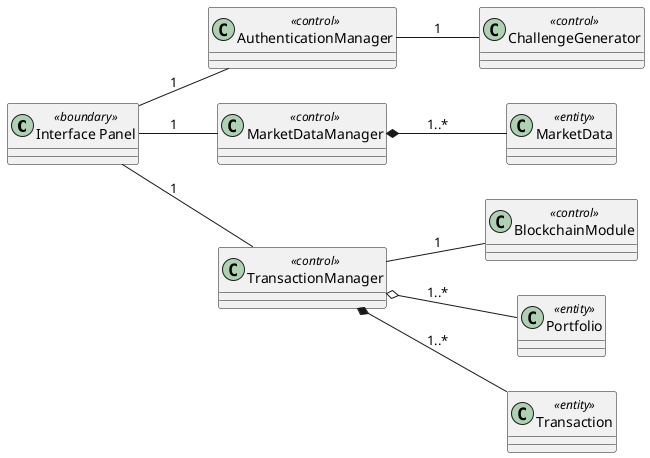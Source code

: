 @startuml BasicClassDiagram
left to right direction
skinparam classAttributeIconSize 0
left to right direction

' Classes
class "Interface Panel" <<boundary>> {
}
class "AuthenticationManager" <<control>> {
}
class "ChallengeGenerator" <<control>> {
}
class "MarketDataManager" <<control>> {
}
class "TransactionManager" <<control>> {
}
class "BlockchainModule" <<control>> {
}
class "Portfolio" <<entity>> {
}
class "Transaction" <<entity>> {
}
class "MarketData" <<entity>> {
}

' Relationships
"Interface Panel" -- "AuthenticationManager" : 1

"AuthenticationManager" -- "ChallengeGenerator" : 1

"Interface Panel" -- "MarketDataManager" : 1
"MarketDataManager" *-- "MarketData" : 1..*

"Interface Panel" -- "TransactionManager" : 1
"TransactionManager" *-- "Transaction" : 1..*
"TransactionManager" o-- "Portfolio" : 1..*
"TransactionManager" -- "BlockchainModule" : 1
@enduml


@startuml ClassDiagramwithThreeCompartments
left to right direction

class "Interface Panel" <<boundary>> {
  -currentView: String
  -filters: Map
  -transactionInput: Map
  +displayLoginPage()
  +displayMarketData()
  +displayTransactionForm()
}

class "AuthenticationManager" <<control>> {
  -activeSessions: Map
  -walletWhitelist: List
  +authenticateUser(walletAddress: String, signature: String): Boolean
  +logoutUser()
}

class "ChallengeGenerator" <<control>> {
  -challengeStore: Map
  +generateChallenge(walletAddress: String): String
  +verifyChallenge(signature: String): Boolean
}

class "MarketDataManager" <<control>> {
  -cache: Map
  +fetchMarketData(): List
  +cacheMarketData(data: List)
  +checkCache(): MarketData
}

class "TransactionManager" <<control>> {
  -transactionList: List
  +createTransaction(crypto: String, amount: Float, price: Float): Transaction
  +validateBalance(balance: Float): Boolean
  +confirmTransaction(transaction: Transaction): Boolean
  +executeTransaction(transaction: Transaction): Boolean
}

class "BlockchainModule" <<control>> {
  -networkConnection: String
  +executeSmartContract(transaction: Transaction): Boolean
  +verifyTransaction(hash: String): Boolean
}

class "Portfolio" <<entity>> {
  -holdings: Map
  -transactionHistory: List
  +getHoldings(): Map
  +addTransaction(transaction: Transaction)
}

class "Transaction" <<entity>> {
  -cryptoType: String
  -amount: Float
  -price: Float
  +getDetails(): String
}

class "MarketData" <<entity>> {
  -cryptoName: String
  -price: Float
  +updatePrice(newPrice: Float)
}

' Relationships
"Interface Panel" -- "AuthenticationManager"
"AuthenticationManager" -- "ChallengeGenerator"

"Interface Panel" -- "MarketDataManager"
"MarketDataManager" *-- "MarketData" : 1..*

"Interface Panel" -- "TransactionManager"
"TransactionManager" *-- "Transaction" : 1..*
"TransactionManager" o-- "Portfolio" : 1..*
"TransactionManager" -- "BlockchainModule"
@enduml
